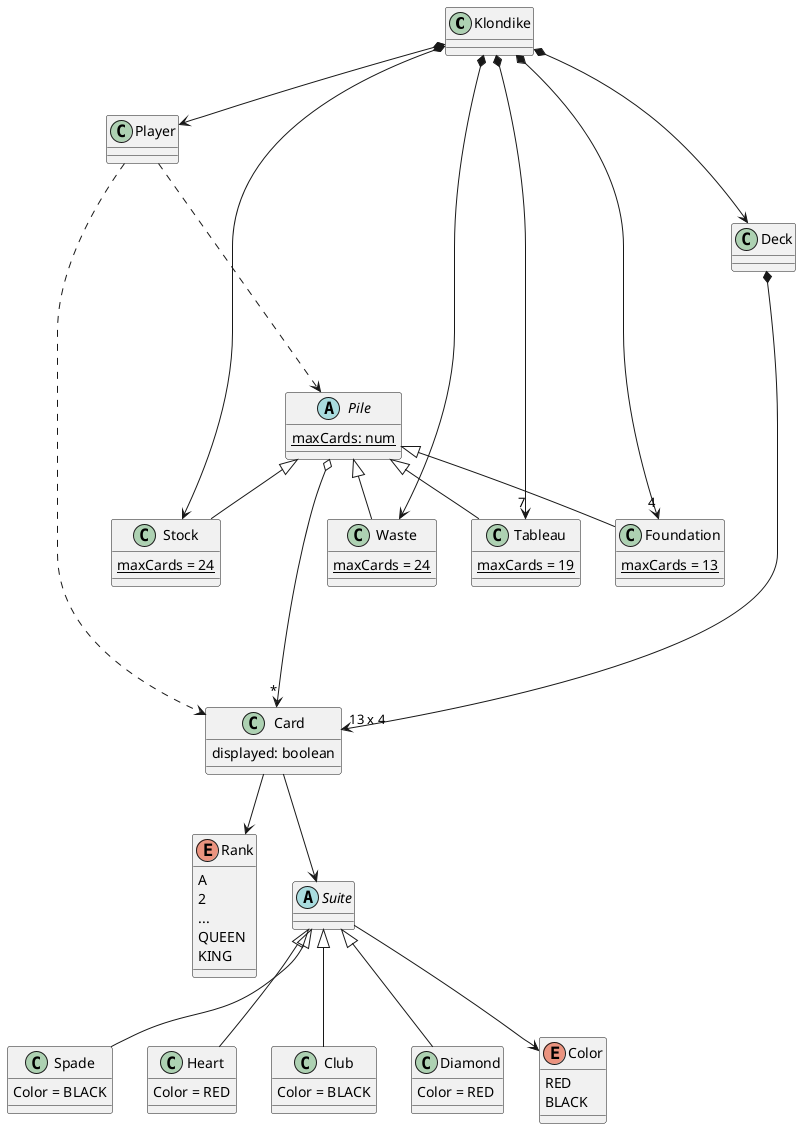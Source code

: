 @startuml

class Klondike
class Player
class Deck

abstract class Pile{
    {static} maxCards: num
}

class Stock{
    {static} maxCards = 24
}
class Waste{
    {static} maxCards = 24
}
class Tableau{
    {static} maxCards = 19
}
class Foundation{
    {static} maxCards = 13
}

class Card{
    displayed: boolean
}

enum Rank{
    A
    2
    ...
    QUEEN
    KING
}

abstract class Suite
class Spade{
    Color = BLACK
}
class Heart{
    Color = RED
}
class Club{
    Color = BLACK
}
class Diamond{
    Color = RED
}

enum Color{
    RED
    BLACK
}

Klondike *-down-> Deck
Klondike *-down-> Stock
Klondike *-down-> Waste
Klondike *-down-> "7" Tableau
Klondike *-down-> "4" Foundation

Klondike *-down-> Player

Player .-down.-> Card
Player .-down.-> Pile

Deck *-down-> "13 x 4" Card

Card -down-> Suite
Card -down-> Rank

Suite <|-down- Spade
Suite <|-down- Heart
Suite <|-down- Club
Suite <|-down- Diamond
Suite -down-> Color

Pile o--down--> "*" Card

Pile <|-down- Stock
Pile <|-down- Waste
Pile <|-down- Tableau
Pile <|-down- Foundation


@enduml